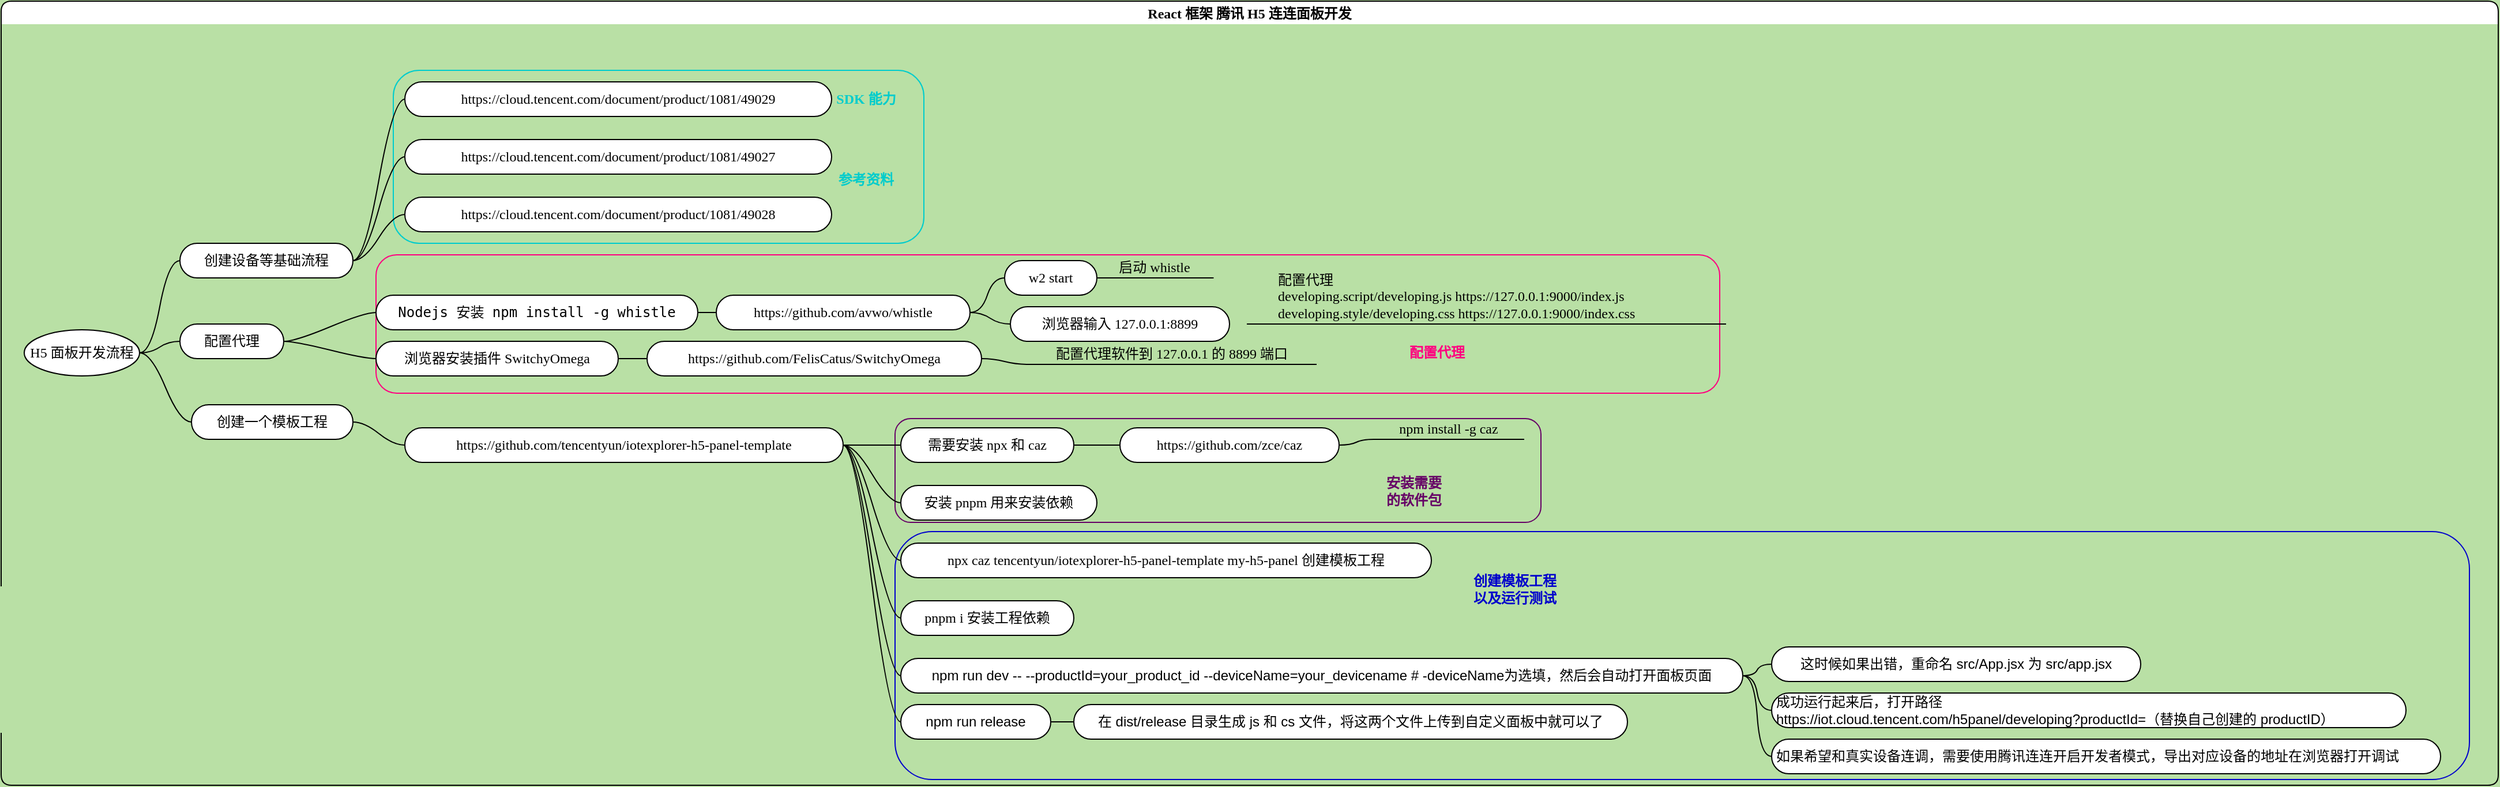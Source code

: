 <mxfile version="16.1.2" type="device"><diagram id="ZWd7gPRDDeQFJ4_IlPP5" name="Page-1"><mxGraphModel dx="866" dy="576" grid="1" gridSize="10" guides="1" tooltips="1" connect="1" arrows="1" fold="1" page="1" pageScale="1" pageWidth="850" pageHeight="1100" background="#B9E0A5" math="0" shadow="0"><root><mxCell id="0"/><mxCell id="1" parent="0"/><mxCell id="FSirAGpMxZj-Mtupq8fQ-1" value="React 框架 腾讯 H5 连连面板开发" style="swimlane;startSize=20;horizontal=1;containerType=tree;rounded=1;swimlaneLine=0;fontFamily=Source Han Sans CN;" parent="1" vertex="1"><mxGeometry x="135" y="100" width="2165" height="680" as="geometry"/></mxCell><mxCell id="FSirAGpMxZj-Mtupq8fQ-104" value="" style="rounded=1;whiteSpace=wrap;html=1;fontFamily=Source Han Sans CN;fontSize=12;fontColor=#FF0080;strokeColor=#00CCCC;fillColor=none;" parent="FSirAGpMxZj-Mtupq8fQ-1" vertex="1"><mxGeometry x="340" y="60" width="460" height="150" as="geometry"/></mxCell><mxCell id="FSirAGpMxZj-Mtupq8fQ-50" value="" style="rounded=1;whiteSpace=wrap;html=1;fontColor=none;noLabel=1;fillColor=none;strokeColor=#FF0080;fontFamily=Source Han Sans CN;" parent="FSirAGpMxZj-Mtupq8fQ-1" vertex="1"><mxGeometry x="325" y="220" width="1165" height="120" as="geometry"/></mxCell><mxCell id="FSirAGpMxZj-Mtupq8fQ-99" value="" style="rounded=1;whiteSpace=wrap;html=1;fontFamily=Source Han Sans CN;fontSize=12;fontColor=none;strokeColor=#660066;fillColor=none;" parent="FSirAGpMxZj-Mtupq8fQ-1" vertex="1"><mxGeometry x="775" y="362" width="560" height="90" as="geometry"/></mxCell><mxCell id="FSirAGpMxZj-Mtupq8fQ-100" value="" style="rounded=1;whiteSpace=wrap;html=1;fontFamily=Source Han Sans CN;fontSize=12;fontColor=none;strokeColor=#0000CC;fillColor=none;" parent="FSirAGpMxZj-Mtupq8fQ-1" vertex="1"><mxGeometry x="775" y="460" width="1365" height="215" as="geometry"/></mxCell><mxCell id="FSirAGpMxZj-Mtupq8fQ-2" value="" style="edgeStyle=entityRelationEdgeStyle;startArrow=none;endArrow=none;segment=10;curved=1;rounded=0;fontFamily=Source Han Sans CN;" parent="FSirAGpMxZj-Mtupq8fQ-1" source="FSirAGpMxZj-Mtupq8fQ-6" target="FSirAGpMxZj-Mtupq8fQ-7" edge="1"><mxGeometry relative="1" as="geometry"/></mxCell><mxCell id="FSirAGpMxZj-Mtupq8fQ-6" value="H5 面板开发流程" style="ellipse;whiteSpace=wrap;html=1;align=center;treeFolding=1;treeMoving=1;newEdgeStyle={&quot;edgeStyle&quot;:&quot;entityRelationEdgeStyle&quot;,&quot;startArrow&quot;:&quot;none&quot;,&quot;endArrow&quot;:&quot;none&quot;,&quot;segment&quot;:10,&quot;curved&quot;:1};fontFamily=Source Han Sans CN;" parent="FSirAGpMxZj-Mtupq8fQ-1" vertex="1"><mxGeometry x="20" y="285" width="100" height="40" as="geometry"/></mxCell><mxCell id="FSirAGpMxZj-Mtupq8fQ-7" value="创建设备等基础流程" style="whiteSpace=wrap;html=1;rounded=1;arcSize=50;align=center;verticalAlign=middle;strokeWidth=1;autosize=1;spacing=4;treeFolding=1;treeMoving=1;newEdgeStyle={&quot;edgeStyle&quot;:&quot;entityRelationEdgeStyle&quot;,&quot;startArrow&quot;:&quot;none&quot;,&quot;endArrow&quot;:&quot;none&quot;,&quot;segment&quot;:10,&quot;curved&quot;:1};fontFamily=Source Han Sans CN;" parent="FSirAGpMxZj-Mtupq8fQ-1" vertex="1"><mxGeometry x="155" y="210" width="150" height="30" as="geometry"/></mxCell><mxCell id="FSirAGpMxZj-Mtupq8fQ-13" value="" style="edgeStyle=entityRelationEdgeStyle;startArrow=none;endArrow=none;segment=10;curved=1;rounded=0;fontFamily=Source Han Sans CN;" parent="FSirAGpMxZj-Mtupq8fQ-1" source="FSirAGpMxZj-Mtupq8fQ-6" target="FSirAGpMxZj-Mtupq8fQ-14" edge="1"><mxGeometry relative="1" as="geometry"><mxPoint x="145" y="295" as="sourcePoint"/></mxGeometry></mxCell><mxCell id="FSirAGpMxZj-Mtupq8fQ-14" value="创建一个模板工程" style="whiteSpace=wrap;html=1;rounded=1;arcSize=50;align=center;verticalAlign=middle;strokeWidth=1;autosize=1;spacing=4;treeFolding=1;treeMoving=1;newEdgeStyle={&quot;edgeStyle&quot;:&quot;entityRelationEdgeStyle&quot;,&quot;startArrow&quot;:&quot;none&quot;,&quot;endArrow&quot;:&quot;none&quot;,&quot;segment&quot;:10,&quot;curved&quot;:1};fontFamily=Source Han Sans CN;" parent="FSirAGpMxZj-Mtupq8fQ-1" vertex="1"><mxGeometry x="165" y="350" width="140" height="30" as="geometry"/></mxCell><mxCell id="FSirAGpMxZj-Mtupq8fQ-15" value="" style="edgeStyle=entityRelationEdgeStyle;startArrow=none;endArrow=none;segment=10;curved=1;rounded=0;fontFamily=Source Han Sans CN;" parent="FSirAGpMxZj-Mtupq8fQ-1" source="FSirAGpMxZj-Mtupq8fQ-7" target="FSirAGpMxZj-Mtupq8fQ-16" edge="1"><mxGeometry relative="1" as="geometry"><mxPoint x="145" y="295" as="sourcePoint"/></mxGeometry></mxCell><mxCell id="FSirAGpMxZj-Mtupq8fQ-16" value="https://cloud.tencent.com/document/product/1081/49027" style="whiteSpace=wrap;html=1;rounded=1;arcSize=50;align=center;verticalAlign=middle;strokeWidth=1;autosize=1;spacing=4;treeFolding=1;treeMoving=1;newEdgeStyle={&quot;edgeStyle&quot;:&quot;entityRelationEdgeStyle&quot;,&quot;startArrow&quot;:&quot;none&quot;,&quot;endArrow&quot;:&quot;none&quot;,&quot;segment&quot;:10,&quot;curved&quot;:1};fontFamily=Source Han Sans CN;" parent="FSirAGpMxZj-Mtupq8fQ-1" vertex="1"><mxGeometry x="350" y="120" width="370" height="30" as="geometry"/></mxCell><mxCell id="FSirAGpMxZj-Mtupq8fQ-17" value="" style="edgeStyle=entityRelationEdgeStyle;startArrow=none;endArrow=none;segment=10;curved=1;rounded=0;fontFamily=Source Han Sans CN;" parent="FSirAGpMxZj-Mtupq8fQ-1" source="FSirAGpMxZj-Mtupq8fQ-7" target="FSirAGpMxZj-Mtupq8fQ-18" edge="1"><mxGeometry relative="1" as="geometry"><mxPoint x="145" y="345" as="sourcePoint"/></mxGeometry></mxCell><mxCell id="FSirAGpMxZj-Mtupq8fQ-18" value="https://cloud.tencent.com/document/product/1081/49028" style="whiteSpace=wrap;html=1;rounded=1;arcSize=50;align=center;verticalAlign=middle;strokeWidth=1;autosize=1;spacing=4;treeFolding=1;treeMoving=1;newEdgeStyle={&quot;edgeStyle&quot;:&quot;entityRelationEdgeStyle&quot;,&quot;startArrow&quot;:&quot;none&quot;,&quot;endArrow&quot;:&quot;none&quot;,&quot;segment&quot;:10,&quot;curved&quot;:1};fontFamily=Source Han Sans CN;" parent="FSirAGpMxZj-Mtupq8fQ-1" vertex="1"><mxGeometry x="350" y="170" width="370" height="30" as="geometry"/></mxCell><mxCell id="FSirAGpMxZj-Mtupq8fQ-19" value="" style="edgeStyle=entityRelationEdgeStyle;startArrow=none;endArrow=none;segment=10;curved=1;rounded=0;fontFamily=Source Han Sans CN;" parent="FSirAGpMxZj-Mtupq8fQ-1" source="FSirAGpMxZj-Mtupq8fQ-14" target="FSirAGpMxZj-Mtupq8fQ-20" edge="1"><mxGeometry relative="1" as="geometry"><mxPoint x="145" y="345" as="sourcePoint"/></mxGeometry></mxCell><mxCell id="FSirAGpMxZj-Mtupq8fQ-20" value="https://github.com/tencentyun/iotexplorer-h5-panel-template" style="whiteSpace=wrap;html=1;rounded=1;arcSize=50;align=center;verticalAlign=middle;strokeWidth=1;autosize=1;spacing=4;treeFolding=1;treeMoving=1;newEdgeStyle={&quot;edgeStyle&quot;:&quot;entityRelationEdgeStyle&quot;,&quot;startArrow&quot;:&quot;none&quot;,&quot;endArrow&quot;:&quot;none&quot;,&quot;segment&quot;:10,&quot;curved&quot;:1};fontFamily=Source Han Sans CN;" parent="FSirAGpMxZj-Mtupq8fQ-1" vertex="1"><mxGeometry x="350" y="370" width="380" height="30" as="geometry"/></mxCell><mxCell id="FSirAGpMxZj-Mtupq8fQ-21" value="" style="edgeStyle=entityRelationEdgeStyle;startArrow=none;endArrow=none;segment=10;curved=1;rounded=0;fontFamily=Source Han Sans CN;" parent="FSirAGpMxZj-Mtupq8fQ-1" source="FSirAGpMxZj-Mtupq8fQ-6" target="FSirAGpMxZj-Mtupq8fQ-22" edge="1"><mxGeometry relative="1" as="geometry"><mxPoint x="145" y="345" as="sourcePoint"/></mxGeometry></mxCell><mxCell id="FSirAGpMxZj-Mtupq8fQ-22" value="配置代理" style="whiteSpace=wrap;html=1;rounded=1;arcSize=50;align=center;verticalAlign=middle;strokeWidth=1;autosize=1;spacing=4;treeFolding=1;treeMoving=1;newEdgeStyle={&quot;edgeStyle&quot;:&quot;entityRelationEdgeStyle&quot;,&quot;startArrow&quot;:&quot;none&quot;,&quot;endArrow&quot;:&quot;none&quot;,&quot;segment&quot;:10,&quot;curved&quot;:1};fontFamily=Source Han Sans CN;" parent="FSirAGpMxZj-Mtupq8fQ-1" vertex="1"><mxGeometry x="155" y="280" width="90" height="30" as="geometry"/></mxCell><mxCell id="FSirAGpMxZj-Mtupq8fQ-23" value="" style="edgeStyle=entityRelationEdgeStyle;startArrow=none;endArrow=none;segment=10;curved=1;rounded=0;fontFamily=Source Han Sans CN;" parent="FSirAGpMxZj-Mtupq8fQ-1" source="FSirAGpMxZj-Mtupq8fQ-22" target="FSirAGpMxZj-Mtupq8fQ-24" edge="1"><mxGeometry relative="1" as="geometry"><mxPoint x="145" y="375" as="sourcePoint"/></mxGeometry></mxCell><mxCell id="FSirAGpMxZj-Mtupq8fQ-24" value="&lt;pre&gt;&lt;code&gt;Nodejs 安装 npm install -g whistle&lt;/code&gt;&lt;/pre&gt;" style="whiteSpace=wrap;html=1;rounded=1;arcSize=50;align=center;verticalAlign=middle;strokeWidth=1;autosize=1;spacing=4;treeFolding=1;treeMoving=1;newEdgeStyle={&quot;edgeStyle&quot;:&quot;entityRelationEdgeStyle&quot;,&quot;startArrow&quot;:&quot;none&quot;,&quot;endArrow&quot;:&quot;none&quot;,&quot;segment&quot;:10,&quot;curved&quot;:1};fontFamily=Source Han Sans CN;" parent="FSirAGpMxZj-Mtupq8fQ-1" vertex="1"><mxGeometry x="325" y="255" width="279" height="30" as="geometry"/></mxCell><mxCell id="FSirAGpMxZj-Mtupq8fQ-27" value="" style="edgeStyle=entityRelationEdgeStyle;startArrow=none;endArrow=none;segment=10;curved=1;rounded=0;fontFamily=Source Han Sans CN;" parent="FSirAGpMxZj-Mtupq8fQ-1" source="FSirAGpMxZj-Mtupq8fQ-22" target="FSirAGpMxZj-Mtupq8fQ-28" edge="1"><mxGeometry relative="1" as="geometry"><mxPoint x="145" y="375" as="sourcePoint"/></mxGeometry></mxCell><mxCell id="FSirAGpMxZj-Mtupq8fQ-28" value="浏览器安装插件 SwitchyOmega" style="whiteSpace=wrap;html=1;rounded=1;arcSize=50;align=center;verticalAlign=middle;strokeWidth=1;autosize=1;spacing=4;treeFolding=1;treeMoving=1;newEdgeStyle={&quot;edgeStyle&quot;:&quot;entityRelationEdgeStyle&quot;,&quot;startArrow&quot;:&quot;none&quot;,&quot;endArrow&quot;:&quot;none&quot;,&quot;segment&quot;:10,&quot;curved&quot;:1};fontFamily=Source Han Sans CN;" parent="FSirAGpMxZj-Mtupq8fQ-1" vertex="1"><mxGeometry x="325" y="295" width="210" height="30" as="geometry"/></mxCell><mxCell id="FSirAGpMxZj-Mtupq8fQ-29" value="" style="edgeStyle=entityRelationEdgeStyle;startArrow=none;endArrow=none;segment=10;curved=1;rounded=0;fontFamily=Source Han Sans CN;" parent="FSirAGpMxZj-Mtupq8fQ-1" source="FSirAGpMxZj-Mtupq8fQ-28" target="FSirAGpMxZj-Mtupq8fQ-30" edge="1"><mxGeometry relative="1" as="geometry"><mxPoint x="270.0" y="365" as="sourcePoint"/></mxGeometry></mxCell><mxCell id="FSirAGpMxZj-Mtupq8fQ-30" value="https://github.com/FelisCatus/SwitchyOmega" style="whiteSpace=wrap;html=1;rounded=1;arcSize=50;align=center;verticalAlign=middle;strokeWidth=1;autosize=1;spacing=4;treeFolding=1;treeMoving=1;newEdgeStyle={&quot;edgeStyle&quot;:&quot;entityRelationEdgeStyle&quot;,&quot;startArrow&quot;:&quot;none&quot;,&quot;endArrow&quot;:&quot;none&quot;,&quot;segment&quot;:10,&quot;curved&quot;:1};fontFamily=Source Han Sans CN;" parent="FSirAGpMxZj-Mtupq8fQ-1" vertex="1"><mxGeometry x="560" y="295" width="290" height="30" as="geometry"/></mxCell><mxCell id="FSirAGpMxZj-Mtupq8fQ-31" value="" style="edgeStyle=entityRelationEdgeStyle;startArrow=none;endArrow=none;segment=10;curved=1;rounded=0;fontFamily=Source Han Sans CN;" parent="FSirAGpMxZj-Mtupq8fQ-1" source="FSirAGpMxZj-Mtupq8fQ-24" target="FSirAGpMxZj-Mtupq8fQ-32" edge="1"><mxGeometry relative="1" as="geometry"><mxPoint x="270.0" y="365" as="sourcePoint"/></mxGeometry></mxCell><mxCell id="FSirAGpMxZj-Mtupq8fQ-32" value="https://github.com/avwo/whistle" style="whiteSpace=wrap;html=1;rounded=1;arcSize=50;align=center;verticalAlign=middle;strokeWidth=1;autosize=1;spacing=4;treeFolding=1;treeMoving=1;newEdgeStyle={&quot;edgeStyle&quot;:&quot;entityRelationEdgeStyle&quot;,&quot;startArrow&quot;:&quot;none&quot;,&quot;endArrow&quot;:&quot;none&quot;,&quot;segment&quot;:10,&quot;curved&quot;:1};fontFamily=Source Han Sans CN;" parent="FSirAGpMxZj-Mtupq8fQ-1" vertex="1"><mxGeometry x="620" y="255" width="220" height="30" as="geometry"/></mxCell><mxCell id="FSirAGpMxZj-Mtupq8fQ-36" value="" style="edgeStyle=entityRelationEdgeStyle;startArrow=none;endArrow=none;segment=10;curved=1;rounded=0;fontFamily=Source Han Sans CN;" parent="FSirAGpMxZj-Mtupq8fQ-1" source="FSirAGpMxZj-Mtupq8fQ-32" target="FSirAGpMxZj-Mtupq8fQ-37" edge="1"><mxGeometry relative="1" as="geometry"><mxPoint x="674" y="370" as="sourcePoint"/></mxGeometry></mxCell><mxCell id="FSirAGpMxZj-Mtupq8fQ-37" value="w2 start" style="whiteSpace=wrap;html=1;rounded=1;arcSize=50;align=center;verticalAlign=middle;strokeWidth=1;autosize=1;spacing=4;treeFolding=1;treeMoving=1;newEdgeStyle={&quot;edgeStyle&quot;:&quot;entityRelationEdgeStyle&quot;,&quot;startArrow&quot;:&quot;none&quot;,&quot;endArrow&quot;:&quot;none&quot;,&quot;segment&quot;:10,&quot;curved&quot;:1};fontFamily=Source Han Sans CN;" parent="FSirAGpMxZj-Mtupq8fQ-1" vertex="1"><mxGeometry x="870" y="225" width="80" height="30" as="geometry"/></mxCell><mxCell id="FSirAGpMxZj-Mtupq8fQ-40" value="启动 whistle" style="whiteSpace=wrap;html=1;shape=partialRectangle;top=0;left=0;bottom=1;right=0;points=[[0,1],[1,1]];fillColor=none;align=center;verticalAlign=bottom;routingCenterY=0.5;snapToPoint=1;recursiveResize=0;autosize=1;treeFolding=1;treeMoving=1;newEdgeStyle={&quot;edgeStyle&quot;:&quot;entityRelationEdgeStyle&quot;,&quot;startArrow&quot;:&quot;none&quot;,&quot;endArrow&quot;:&quot;none&quot;,&quot;segment&quot;:10,&quot;curved&quot;:1};fontFamily=Source Han Sans CN;" parent="FSirAGpMxZj-Mtupq8fQ-1" vertex="1"><mxGeometry x="950" y="220" width="100" height="20" as="geometry"/></mxCell><mxCell id="FSirAGpMxZj-Mtupq8fQ-41" value="" style="edgeStyle=entityRelationEdgeStyle;startArrow=none;endArrow=none;segment=10;curved=1;rounded=0;fontFamily=Source Han Sans CN;" parent="FSirAGpMxZj-Mtupq8fQ-1" target="FSirAGpMxZj-Mtupq8fQ-40" edge="1"><mxGeometry relative="1" as="geometry"><mxPoint x="950" y="240" as="sourcePoint"/></mxGeometry></mxCell><mxCell id="FSirAGpMxZj-Mtupq8fQ-42" value="" style="edgeStyle=entityRelationEdgeStyle;startArrow=none;endArrow=none;segment=10;curved=1;rounded=0;fontFamily=Source Han Sans CN;" parent="FSirAGpMxZj-Mtupq8fQ-1" source="FSirAGpMxZj-Mtupq8fQ-32" target="FSirAGpMxZj-Mtupq8fQ-43" edge="1"><mxGeometry relative="1" as="geometry"><mxPoint x="910" y="370" as="sourcePoint"/></mxGeometry></mxCell><mxCell id="FSirAGpMxZj-Mtupq8fQ-43" value="浏览器输入 127.0.0.1:8899" style="whiteSpace=wrap;html=1;rounded=1;arcSize=50;align=center;verticalAlign=middle;strokeWidth=1;autosize=1;spacing=4;treeFolding=1;treeMoving=1;newEdgeStyle={&quot;edgeStyle&quot;:&quot;entityRelationEdgeStyle&quot;,&quot;startArrow&quot;:&quot;none&quot;,&quot;endArrow&quot;:&quot;none&quot;,&quot;segment&quot;:10,&quot;curved&quot;:1};fontFamily=Source Han Sans CN;" parent="FSirAGpMxZj-Mtupq8fQ-1" vertex="1"><mxGeometry x="875" y="265" width="190" height="30" as="geometry"/></mxCell><mxCell id="FSirAGpMxZj-Mtupq8fQ-48" value="配置代理软件到 127.0.0.1 的 8899 端口" style="whiteSpace=wrap;html=1;shape=partialRectangle;top=0;left=0;bottom=1;right=0;points=[[0,1],[1,1]];fillColor=none;align=center;verticalAlign=bottom;routingCenterY=0.5;snapToPoint=1;recursiveResize=0;autosize=1;treeFolding=1;treeMoving=1;newEdgeStyle={&quot;edgeStyle&quot;:&quot;entityRelationEdgeStyle&quot;,&quot;startArrow&quot;:&quot;none&quot;,&quot;endArrow&quot;:&quot;none&quot;,&quot;segment&quot;:10,&quot;curved&quot;:1};fontFamily=Source Han Sans CN;" parent="FSirAGpMxZj-Mtupq8fQ-1" vertex="1"><mxGeometry x="890" y="295" width="250" height="20" as="geometry"/></mxCell><mxCell id="FSirAGpMxZj-Mtupq8fQ-49" value="" style="edgeStyle=entityRelationEdgeStyle;startArrow=none;endArrow=none;segment=10;curved=1;rounded=0;exitX=1;exitY=0.5;exitDx=0;exitDy=0;fontFamily=Source Han Sans CN;" parent="FSirAGpMxZj-Mtupq8fQ-1" source="FSirAGpMxZj-Mtupq8fQ-30" target="FSirAGpMxZj-Mtupq8fQ-48" edge="1"><mxGeometry relative="1" as="geometry"><mxPoint x="850" y="345" as="sourcePoint"/></mxGeometry></mxCell><mxCell id="FSirAGpMxZj-Mtupq8fQ-51" value="" style="edgeStyle=entityRelationEdgeStyle;startArrow=none;endArrow=none;segment=10;curved=1;rounded=0;fontFamily=Source Han Sans CN;" parent="FSirAGpMxZj-Mtupq8fQ-1" source="FSirAGpMxZj-Mtupq8fQ-20" target="FSirAGpMxZj-Mtupq8fQ-52" edge="1"><mxGeometry relative="1" as="geometry"><mxPoint x="455" y="465" as="sourcePoint"/></mxGeometry></mxCell><mxCell id="FSirAGpMxZj-Mtupq8fQ-52" value="需要安装 npx 和 caz" style="whiteSpace=wrap;html=1;rounded=1;arcSize=50;align=center;verticalAlign=middle;strokeWidth=1;autosize=1;spacing=4;treeFolding=1;treeMoving=1;newEdgeStyle={&quot;edgeStyle&quot;:&quot;entityRelationEdgeStyle&quot;,&quot;startArrow&quot;:&quot;none&quot;,&quot;endArrow&quot;:&quot;none&quot;,&quot;segment&quot;:10,&quot;curved&quot;:1};fontFamily=Source Han Sans CN;" parent="FSirAGpMxZj-Mtupq8fQ-1" vertex="1"><mxGeometry x="780" y="370" width="150" height="30" as="geometry"/></mxCell><mxCell id="FSirAGpMxZj-Mtupq8fQ-53" value="" style="edgeStyle=entityRelationEdgeStyle;startArrow=none;endArrow=none;segment=10;curved=1;rounded=0;fontFamily=Source Han Sans CN;" parent="FSirAGpMxZj-Mtupq8fQ-1" source="FSirAGpMxZj-Mtupq8fQ-52" target="FSirAGpMxZj-Mtupq8fQ-54" edge="1"><mxGeometry relative="1" as="geometry"><mxPoint x="880" y="485" as="sourcePoint"/></mxGeometry></mxCell><mxCell id="FSirAGpMxZj-Mtupq8fQ-54" value="https://github.com/zce/caz" style="whiteSpace=wrap;html=1;rounded=1;arcSize=50;align=center;verticalAlign=middle;strokeWidth=1;autosize=1;spacing=4;treeFolding=1;treeMoving=1;newEdgeStyle={&quot;edgeStyle&quot;:&quot;entityRelationEdgeStyle&quot;,&quot;startArrow&quot;:&quot;none&quot;,&quot;endArrow&quot;:&quot;none&quot;,&quot;segment&quot;:10,&quot;curved&quot;:1};fontFamily=Source Han Sans CN;" parent="FSirAGpMxZj-Mtupq8fQ-1" vertex="1"><mxGeometry x="970" y="370" width="190" height="30" as="geometry"/></mxCell><mxCell id="FSirAGpMxZj-Mtupq8fQ-65" value="npm install -g caz" style="whiteSpace=wrap;html=1;shape=partialRectangle;top=0;left=0;bottom=1;right=0;points=[[0,1],[1,1]];fillColor=none;align=center;verticalAlign=bottom;routingCenterY=0.5;snapToPoint=1;recursiveResize=0;autosize=1;treeFolding=1;treeMoving=1;newEdgeStyle={&quot;edgeStyle&quot;:&quot;entityRelationEdgeStyle&quot;,&quot;startArrow&quot;:&quot;none&quot;,&quot;endArrow&quot;:&quot;none&quot;,&quot;segment&quot;:10,&quot;curved&quot;:1};rounded=1;fontFamily=Source Han Sans CN;fontSize=12;fontColor=none;strokeColor=#000000;" parent="FSirAGpMxZj-Mtupq8fQ-1" vertex="1"><mxGeometry x="1190" y="360" width="130" height="20" as="geometry"/></mxCell><mxCell id="FSirAGpMxZj-Mtupq8fQ-66" value="" style="edgeStyle=entityRelationEdgeStyle;startArrow=none;endArrow=none;segment=10;curved=1;rounded=0;fontFamily=Source Han Sans CN;fontSize=12;fontColor=none;exitX=1;exitY=0.5;exitDx=0;exitDy=0;" parent="FSirAGpMxZj-Mtupq8fQ-1" source="FSirAGpMxZj-Mtupq8fQ-54" target="FSirAGpMxZj-Mtupq8fQ-65" edge="1"><mxGeometry relative="1" as="geometry"><mxPoint x="1160" y="395" as="sourcePoint"/></mxGeometry></mxCell><mxCell id="FSirAGpMxZj-Mtupq8fQ-67" value="" style="edgeStyle=entityRelationEdgeStyle;startArrow=none;endArrow=none;segment=10;curved=1;rounded=0;fontFamily=Source Han Sans CN;" parent="FSirAGpMxZj-Mtupq8fQ-1" source="FSirAGpMxZj-Mtupq8fQ-20" target="FSirAGpMxZj-Mtupq8fQ-68" edge="1"><mxGeometry relative="1" as="geometry"><mxPoint x="445" y="455" as="sourcePoint"/></mxGeometry></mxCell><mxCell id="FSirAGpMxZj-Mtupq8fQ-68" value="&lt;pre&gt;&lt;font face=&quot;Helvetica&quot;&gt;npm run dev -- --productId=your_product_id --deviceName=your_devicename &lt;span class=&quot;pl-c&quot;&gt;&lt;span class=&quot;pl-c&quot;&gt;#&lt;/span&gt; -deviceName为选填，然后会自动打开面板页面&lt;/span&gt;&lt;/font&gt;&lt;/pre&gt;" style="whiteSpace=wrap;html=1;rounded=1;arcSize=50;align=center;verticalAlign=middle;strokeWidth=1;autosize=1;spacing=4;treeFolding=1;treeMoving=1;newEdgeStyle={&quot;edgeStyle&quot;:&quot;entityRelationEdgeStyle&quot;,&quot;startArrow&quot;:&quot;none&quot;,&quot;endArrow&quot;:&quot;none&quot;,&quot;segment&quot;:10,&quot;curved&quot;:1};fontFamily=Source Han Sans CN;" parent="FSirAGpMxZj-Mtupq8fQ-1" vertex="1"><mxGeometry x="780" y="570" width="730" height="30" as="geometry"/></mxCell><mxCell id="FSirAGpMxZj-Mtupq8fQ-73" value="" style="edgeStyle=entityRelationEdgeStyle;startArrow=none;endArrow=none;segment=10;curved=1;rounded=0;fontFamily=Source Han Sans CN;" parent="FSirAGpMxZj-Mtupq8fQ-1" source="FSirAGpMxZj-Mtupq8fQ-20" target="FSirAGpMxZj-Mtupq8fQ-74" edge="1"><mxGeometry relative="1" as="geometry"><mxPoint x="870" y="475" as="sourcePoint"/></mxGeometry></mxCell><mxCell id="FSirAGpMxZj-Mtupq8fQ-74" value="安装 pnpm 用来安装依赖" style="whiteSpace=wrap;html=1;rounded=1;arcSize=50;align=center;verticalAlign=middle;strokeWidth=1;autosize=1;spacing=4;treeFolding=1;treeMoving=1;newEdgeStyle={&quot;edgeStyle&quot;:&quot;entityRelationEdgeStyle&quot;,&quot;startArrow&quot;:&quot;none&quot;,&quot;endArrow&quot;:&quot;none&quot;,&quot;segment&quot;:10,&quot;curved&quot;:1};fontFamily=Source Han Sans CN;" parent="FSirAGpMxZj-Mtupq8fQ-1" vertex="1"><mxGeometry x="780" y="420" width="170" height="30" as="geometry"/></mxCell><mxCell id="FSirAGpMxZj-Mtupq8fQ-77" value="" style="edgeStyle=entityRelationEdgeStyle;startArrow=none;endArrow=none;segment=10;curved=1;rounded=0;fontFamily=Source Han Sans CN;" parent="FSirAGpMxZj-Mtupq8fQ-1" source="FSirAGpMxZj-Mtupq8fQ-20" target="FSirAGpMxZj-Mtupq8fQ-78" edge="1"><mxGeometry relative="1" as="geometry"><mxPoint x="445" y="455" as="sourcePoint"/></mxGeometry></mxCell><mxCell id="FSirAGpMxZj-Mtupq8fQ-78" value="npx caz tencentyun/iotexplorer-h5-panel-template my-h5-panel 创建模板工程" style="whiteSpace=wrap;html=1;rounded=1;arcSize=50;align=center;verticalAlign=middle;strokeWidth=1;autosize=1;spacing=4;treeFolding=1;treeMoving=1;newEdgeStyle={&quot;edgeStyle&quot;:&quot;entityRelationEdgeStyle&quot;,&quot;startArrow&quot;:&quot;none&quot;,&quot;endArrow&quot;:&quot;none&quot;,&quot;segment&quot;:10,&quot;curved&quot;:1};fontFamily=Source Han Sans CN;" parent="FSirAGpMxZj-Mtupq8fQ-1" vertex="1"><mxGeometry x="780" y="470" width="460" height="30" as="geometry"/></mxCell><mxCell id="FSirAGpMxZj-Mtupq8fQ-83" value="" style="edgeStyle=entityRelationEdgeStyle;startArrow=none;endArrow=none;segment=10;curved=1;rounded=0;fontFamily=Source Han Sans CN;" parent="FSirAGpMxZj-Mtupq8fQ-1" source="FSirAGpMxZj-Mtupq8fQ-20" target="FSirAGpMxZj-Mtupq8fQ-84" edge="1"><mxGeometry relative="1" as="geometry"><mxPoint x="870" y="475" as="sourcePoint"/></mxGeometry></mxCell><mxCell id="FSirAGpMxZj-Mtupq8fQ-84" value="pnpm i 安装工程依赖" style="whiteSpace=wrap;html=1;rounded=1;arcSize=50;align=center;verticalAlign=middle;strokeWidth=1;autosize=1;spacing=4;treeFolding=1;treeMoving=1;newEdgeStyle={&quot;edgeStyle&quot;:&quot;entityRelationEdgeStyle&quot;,&quot;startArrow&quot;:&quot;none&quot;,&quot;endArrow&quot;:&quot;none&quot;,&quot;segment&quot;:10,&quot;curved&quot;:1};fontFamily=Source Han Sans CN;" parent="FSirAGpMxZj-Mtupq8fQ-1" vertex="1"><mxGeometry x="780" y="520" width="150" height="30" as="geometry"/></mxCell><mxCell id="FSirAGpMxZj-Mtupq8fQ-87" value="" style="edgeStyle=entityRelationEdgeStyle;startArrow=none;endArrow=none;segment=10;curved=1;rounded=0;fontFamily=Source Han Sans CN;" parent="FSirAGpMxZj-Mtupq8fQ-1" source="FSirAGpMxZj-Mtupq8fQ-68" target="FSirAGpMxZj-Mtupq8fQ-88" edge="1"><mxGeometry relative="1" as="geometry"><mxPoint x="870" y="475" as="sourcePoint"/></mxGeometry></mxCell><mxCell id="FSirAGpMxZj-Mtupq8fQ-88" value="&lt;pre&gt;&lt;font face=&quot;Helvetica&quot;&gt;这时候如果出错，重命名 src/App.jsx 为 src/app.jsx&lt;/font&gt;&lt;/pre&gt;" style="whiteSpace=wrap;html=1;rounded=1;arcSize=50;align=center;verticalAlign=middle;strokeWidth=1;autosize=1;spacing=4;treeFolding=1;treeMoving=1;newEdgeStyle={&quot;edgeStyle&quot;:&quot;entityRelationEdgeStyle&quot;,&quot;startArrow&quot;:&quot;none&quot;,&quot;endArrow&quot;:&quot;none&quot;,&quot;segment&quot;:10,&quot;curved&quot;:1};fontFamily=Source Han Sans CN;" parent="FSirAGpMxZj-Mtupq8fQ-1" vertex="1"><mxGeometry x="1535" y="560" width="320" height="30" as="geometry"/></mxCell><mxCell id="FSirAGpMxZj-Mtupq8fQ-89" value="" style="edgeStyle=entityRelationEdgeStyle;startArrow=none;endArrow=none;segment=10;curved=1;rounded=0;fontFamily=Source Han Sans CN;" parent="FSirAGpMxZj-Mtupq8fQ-1" source="FSirAGpMxZj-Mtupq8fQ-20" target="FSirAGpMxZj-Mtupq8fQ-90" edge="1"><mxGeometry relative="1" as="geometry"><mxPoint x="870" y="475" as="sourcePoint"/></mxGeometry></mxCell><mxCell id="FSirAGpMxZj-Mtupq8fQ-90" value="&lt;pre&gt;&lt;font face=&quot;Helvetica&quot;&gt;npm run release&lt;/font&gt;&lt;/pre&gt;" style="whiteSpace=wrap;html=1;rounded=1;arcSize=50;align=center;verticalAlign=middle;strokeWidth=1;autosize=1;spacing=4;treeFolding=1;treeMoving=1;newEdgeStyle={&quot;edgeStyle&quot;:&quot;entityRelationEdgeStyle&quot;,&quot;startArrow&quot;:&quot;none&quot;,&quot;endArrow&quot;:&quot;none&quot;,&quot;segment&quot;:10,&quot;curved&quot;:1};fontFamily=Source Han Sans CN;" parent="FSirAGpMxZj-Mtupq8fQ-1" vertex="1"><mxGeometry x="780" y="610" width="130" height="30" as="geometry"/></mxCell><mxCell id="FSirAGpMxZj-Mtupq8fQ-91" value="" style="edgeStyle=entityRelationEdgeStyle;startArrow=none;endArrow=none;segment=10;curved=1;rounded=0;fontFamily=Source Han Sans CN;" parent="FSirAGpMxZj-Mtupq8fQ-1" source="FSirAGpMxZj-Mtupq8fQ-90" target="FSirAGpMxZj-Mtupq8fQ-92" edge="1"><mxGeometry relative="1" as="geometry"><mxPoint x="865" y="485" as="sourcePoint"/></mxGeometry></mxCell><mxCell id="FSirAGpMxZj-Mtupq8fQ-92" value="&lt;pre&gt;&lt;font face=&quot;Helvetica&quot;&gt;在 dist/release 目录生成 js 和 cs 文件，将这两个文件上传到自定义面板中就可以了&lt;/font&gt;&lt;/pre&gt;" style="whiteSpace=wrap;html=1;rounded=1;arcSize=50;align=center;verticalAlign=middle;strokeWidth=1;autosize=1;spacing=4;treeFolding=1;treeMoving=1;newEdgeStyle={&quot;edgeStyle&quot;:&quot;entityRelationEdgeStyle&quot;,&quot;startArrow&quot;:&quot;none&quot;,&quot;endArrow&quot;:&quot;none&quot;,&quot;segment&quot;:10,&quot;curved&quot;:1};fontFamily=Source Han Sans CN;" parent="FSirAGpMxZj-Mtupq8fQ-1" vertex="1"><mxGeometry x="930" y="610" width="480" height="30" as="geometry"/></mxCell><mxCell id="FSirAGpMxZj-Mtupq8fQ-95" value="" style="edgeStyle=entityRelationEdgeStyle;startArrow=none;endArrow=none;segment=10;curved=1;rounded=0;fontFamily=Source Han Sans CN;" parent="FSirAGpMxZj-Mtupq8fQ-1" source="FSirAGpMxZj-Mtupq8fQ-68" target="FSirAGpMxZj-Mtupq8fQ-96" edge="1"><mxGeometry relative="1" as="geometry"><mxPoint x="865" y="485.0" as="sourcePoint"/></mxGeometry></mxCell><mxCell id="FSirAGpMxZj-Mtupq8fQ-96" value="&lt;pre&gt;&lt;font face=&quot;Helvetica&quot;&gt;成功运行起来后，打开路径 &lt;br&gt;https://iot.cloud.tencent.com/h5panel/developing?productId=（替换自己创建的 productID）&lt;/font&gt;&lt;br&gt;&lt;/pre&gt;" style="whiteSpace=wrap;html=1;rounded=1;arcSize=50;align=left;verticalAlign=middle;strokeWidth=1;autosize=1;spacing=4;treeFolding=1;treeMoving=1;newEdgeStyle={&quot;edgeStyle&quot;:&quot;entityRelationEdgeStyle&quot;,&quot;startArrow&quot;:&quot;none&quot;,&quot;endArrow&quot;:&quot;none&quot;,&quot;segment&quot;:10,&quot;curved&quot;:1};textDirection=ltr;fontFamily=Source Han Sans CN;" parent="FSirAGpMxZj-Mtupq8fQ-1" vertex="1"><mxGeometry x="1535" y="600" width="550" height="30" as="geometry"/></mxCell><mxCell id="FSirAGpMxZj-Mtupq8fQ-97" value="" style="edgeStyle=entityRelationEdgeStyle;startArrow=none;endArrow=none;segment=10;curved=1;rounded=0;fontFamily=Source Han Sans CN;" parent="FSirAGpMxZj-Mtupq8fQ-1" source="FSirAGpMxZj-Mtupq8fQ-68" target="FSirAGpMxZj-Mtupq8fQ-98" edge="1"><mxGeometry relative="1" as="geometry"><mxPoint x="1645.0" y="685" as="sourcePoint"/></mxGeometry></mxCell><mxCell id="FSirAGpMxZj-Mtupq8fQ-98" value="&lt;pre&gt;&lt;font face=&quot;Helvetica&quot;&gt;如果希望和真实设备连调，需要使用腾讯连连开启开发者模式，导出对应设备的地址在浏览器打开调试&lt;/font&gt;&lt;/pre&gt;" style="whiteSpace=wrap;html=1;rounded=1;arcSize=50;align=left;verticalAlign=middle;strokeWidth=1;autosize=1;spacing=4;treeFolding=1;treeMoving=1;newEdgeStyle={&quot;edgeStyle&quot;:&quot;entityRelationEdgeStyle&quot;,&quot;startArrow&quot;:&quot;none&quot;,&quot;endArrow&quot;:&quot;none&quot;,&quot;segment&quot;:10,&quot;curved&quot;:1};textDirection=ltr;fontFamily=Source Han Sans CN;" parent="FSirAGpMxZj-Mtupq8fQ-1" vertex="1"><mxGeometry x="1535" y="640" width="580" height="30" as="geometry"/></mxCell><mxCell id="FSirAGpMxZj-Mtupq8fQ-101" value="&lt;font face=&quot;Source Han Sans CN&quot;&gt;安装需要的软件包&lt;/font&gt;" style="text;html=1;strokeColor=none;fillColor=none;align=center;verticalAlign=middle;whiteSpace=wrap;rounded=0;fontFamily=Source Han Sans CN;fontSize=12;fontColor=#660066;fontStyle=1" parent="FSirAGpMxZj-Mtupq8fQ-1" vertex="1"><mxGeometry x="1195" y="410" width="60" height="30" as="geometry"/></mxCell><mxCell id="FSirAGpMxZj-Mtupq8fQ-102" value="创建模板工程以及运行测试" style="text;html=1;strokeColor=none;fillColor=none;align=center;verticalAlign=middle;whiteSpace=wrap;rounded=0;fontFamily=Source Han Sans CN;fontSize=12;fontColor=#0000CC;fontStyle=1" parent="FSirAGpMxZj-Mtupq8fQ-1" vertex="1"><mxGeometry x="1275" y="490" width="75" height="40" as="geometry"/></mxCell><mxCell id="FSirAGpMxZj-Mtupq8fQ-103" value="配置代理" style="text;html=1;strokeColor=none;fillColor=none;align=center;verticalAlign=middle;whiteSpace=wrap;rounded=0;fontFamily=Source Han Sans CN;fontSize=12;fontColor=#FF0080;fontStyle=1" parent="FSirAGpMxZj-Mtupq8fQ-1" vertex="1"><mxGeometry x="1215" y="290" width="60" height="30" as="geometry"/></mxCell><mxCell id="FSirAGpMxZj-Mtupq8fQ-105" value="&lt;font color=&quot;#00cccc&quot;&gt;参考资料&lt;/font&gt;" style="text;html=1;strokeColor=none;fillColor=none;align=center;verticalAlign=middle;whiteSpace=wrap;rounded=0;fontFamily=Source Han Sans CN;fontSize=12;fontColor=#B9E0A5;fontStyle=1" parent="FSirAGpMxZj-Mtupq8fQ-1" vertex="1"><mxGeometry x="720" y="140" width="60" height="30" as="geometry"/></mxCell><mxCell id="6fujzIhgvN7KknCUCNs8-1" value="" style="edgeStyle=entityRelationEdgeStyle;startArrow=none;endArrow=none;segment=10;curved=1;rounded=0;fontFamily=Source Han Sans CN;" edge="1" target="6fujzIhgvN7KknCUCNs8-2" source="FSirAGpMxZj-Mtupq8fQ-7" parent="FSirAGpMxZj-Mtupq8fQ-1"><mxGeometry relative="1" as="geometry"><mxPoint x="255" y="405" as="sourcePoint"/></mxGeometry></mxCell><mxCell id="6fujzIhgvN7KknCUCNs8-2" value="https://cloud.tencent.com/document/product/1081/49029" style="whiteSpace=wrap;html=1;rounded=1;arcSize=50;align=center;verticalAlign=middle;strokeWidth=1;autosize=1;spacing=4;treeFolding=1;treeMoving=1;newEdgeStyle={&quot;edgeStyle&quot;:&quot;entityRelationEdgeStyle&quot;,&quot;startArrow&quot;:&quot;none&quot;,&quot;endArrow&quot;:&quot;none&quot;,&quot;segment&quot;:10,&quot;curved&quot;:1};fontFamily=Source Han Sans CN;" vertex="1" parent="FSirAGpMxZj-Mtupq8fQ-1"><mxGeometry x="350" y="70" width="370" height="30" as="geometry"/></mxCell><mxCell id="6fujzIhgvN7KknCUCNs8-3" value="&lt;font color=&quot;#00cccc&quot;&gt;SDK 能力&lt;/font&gt;" style="text;html=1;strokeColor=none;fillColor=none;align=center;verticalAlign=middle;whiteSpace=wrap;rounded=0;fontFamily=Source Han Sans CN;fontSize=12;fontColor=#B9E0A5;fontStyle=1" vertex="1" parent="FSirAGpMxZj-Mtupq8fQ-1"><mxGeometry x="720" y="70" width="60" height="30" as="geometry"/></mxCell><mxCell id="FSirAGpMxZj-Mtupq8fQ-44" value="配置代理&lt;br&gt;&lt;div&gt;developing.script/developing.js https://127.0.0.1:9000/index.js&lt;/div&gt;&lt;div&gt;developing.style/developing.css https://127.0.0.1:9000/index.css&lt;/div&gt;" style="whiteSpace=wrap;html=1;shape=partialRectangle;top=0;left=0;bottom=1;right=0;points=[[0,1],[1,1]];fillColor=none;align=left;verticalAlign=bottom;routingCenterY=0.5;snapToPoint=1;recursiveResize=0;autosize=1;treeFolding=1;treeMoving=1;newEdgeStyle={&quot;edgeStyle&quot;:&quot;entityRelationEdgeStyle&quot;,&quot;startArrow&quot;:&quot;none&quot;,&quot;endArrow&quot;:&quot;none&quot;,&quot;segment&quot;:10,&quot;curved&quot;:1};fontFamily=Source Han Sans CN;" parent="1" vertex="1"><mxGeometry x="1240" y="330" width="390" height="50" as="geometry"/></mxCell><mxCell id="FSirAGpMxZj-Mtupq8fQ-45" value="" style="edgeStyle=entityRelationEdgeStyle;startArrow=none;endArrow=none;segment=10;curved=1;rounded=0;fontFamily=Source Han Sans CN;" parent="1" target="FSirAGpMxZj-Mtupq8fQ-44" edge="1"><mxGeometry relative="1" as="geometry"><mxPoint x="1215" y="380" as="sourcePoint"/></mxGeometry></mxCell></root></mxGraphModel></diagram></mxfile>